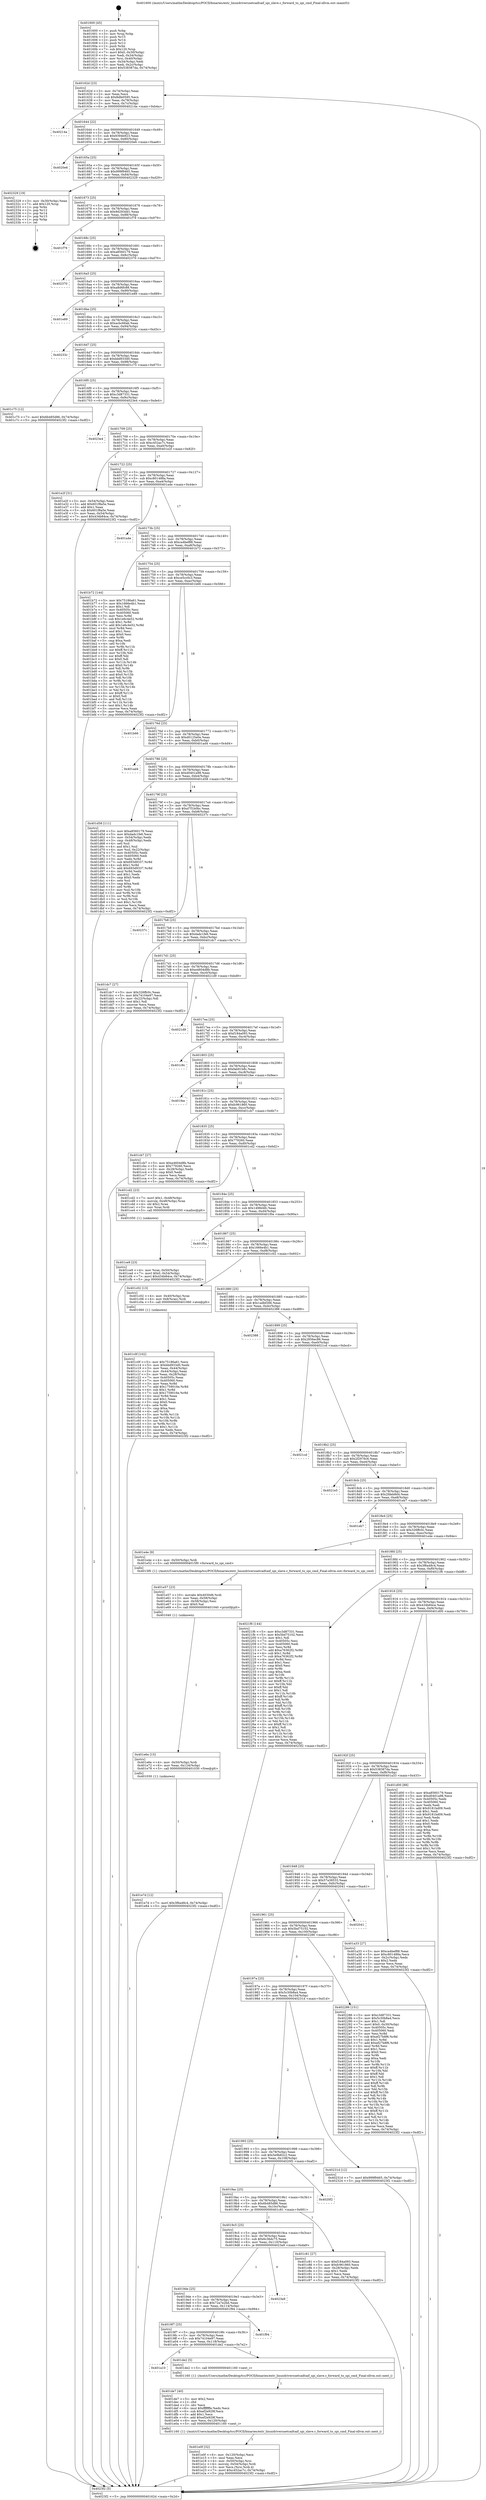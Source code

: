 digraph "0x401600" {
  label = "0x401600 (/mnt/c/Users/mathe/Desktop/tcc/POCII/binaries/extr_linuxdriversnetcaifcaif_spi_slave.c_forward_to_spi_cmd_Final-ollvm.out::main(0))"
  labelloc = "t"
  node[shape=record]

  Entry [label="",width=0.3,height=0.3,shape=circle,fillcolor=black,style=filled]
  "0x40162d" [label="{
     0x40162d [23]\l
     | [instrs]\l
     &nbsp;&nbsp;0x40162d \<+3\>: mov -0x74(%rbp),%eax\l
     &nbsp;&nbsp;0x401630 \<+2\>: mov %eax,%ecx\l
     &nbsp;&nbsp;0x401632 \<+6\>: sub $0x8dfe0595,%ecx\l
     &nbsp;&nbsp;0x401638 \<+3\>: mov %eax,-0x78(%rbp)\l
     &nbsp;&nbsp;0x40163b \<+3\>: mov %ecx,-0x7c(%rbp)\l
     &nbsp;&nbsp;0x40163e \<+6\>: je 000000000040214a \<main+0xb4a\>\l
  }"]
  "0x40214a" [label="{
     0x40214a\l
  }", style=dashed]
  "0x401644" [label="{
     0x401644 [22]\l
     | [instrs]\l
     &nbsp;&nbsp;0x401644 \<+5\>: jmp 0000000000401649 \<main+0x49\>\l
     &nbsp;&nbsp;0x401649 \<+3\>: mov -0x78(%rbp),%eax\l
     &nbsp;&nbsp;0x40164c \<+5\>: sub $0x9394b923,%eax\l
     &nbsp;&nbsp;0x401651 \<+3\>: mov %eax,-0x80(%rbp)\l
     &nbsp;&nbsp;0x401654 \<+6\>: je 00000000004020e6 \<main+0xae6\>\l
  }"]
  Exit [label="",width=0.3,height=0.3,shape=circle,fillcolor=black,style=filled,peripheries=2]
  "0x4020e6" [label="{
     0x4020e6\l
  }", style=dashed]
  "0x40165a" [label="{
     0x40165a [25]\l
     | [instrs]\l
     &nbsp;&nbsp;0x40165a \<+5\>: jmp 000000000040165f \<main+0x5f\>\l
     &nbsp;&nbsp;0x40165f \<+3\>: mov -0x78(%rbp),%eax\l
     &nbsp;&nbsp;0x401662 \<+5\>: sub $0x999f9465,%eax\l
     &nbsp;&nbsp;0x401667 \<+6\>: mov %eax,-0x84(%rbp)\l
     &nbsp;&nbsp;0x40166d \<+6\>: je 0000000000402329 \<main+0xd29\>\l
  }"]
  "0x401e7d" [label="{
     0x401e7d [12]\l
     | [instrs]\l
     &nbsp;&nbsp;0x401e7d \<+7\>: movl $0x3f6a48c4,-0x74(%rbp)\l
     &nbsp;&nbsp;0x401e84 \<+5\>: jmp 00000000004023f2 \<main+0xdf2\>\l
  }"]
  "0x402329" [label="{
     0x402329 [19]\l
     | [instrs]\l
     &nbsp;&nbsp;0x402329 \<+3\>: mov -0x30(%rbp),%eax\l
     &nbsp;&nbsp;0x40232c \<+7\>: add $0x120,%rsp\l
     &nbsp;&nbsp;0x402333 \<+1\>: pop %rbx\l
     &nbsp;&nbsp;0x402334 \<+2\>: pop %r12\l
     &nbsp;&nbsp;0x402336 \<+2\>: pop %r14\l
     &nbsp;&nbsp;0x402338 \<+2\>: pop %r15\l
     &nbsp;&nbsp;0x40233a \<+1\>: pop %rbp\l
     &nbsp;&nbsp;0x40233b \<+1\>: ret\l
  }"]
  "0x401673" [label="{
     0x401673 [25]\l
     | [instrs]\l
     &nbsp;&nbsp;0x401673 \<+5\>: jmp 0000000000401678 \<main+0x78\>\l
     &nbsp;&nbsp;0x401678 \<+3\>: mov -0x78(%rbp),%eax\l
     &nbsp;&nbsp;0x40167b \<+5\>: sub $0x9d293dd1,%eax\l
     &nbsp;&nbsp;0x401680 \<+6\>: mov %eax,-0x88(%rbp)\l
     &nbsp;&nbsp;0x401686 \<+6\>: je 0000000000401f79 \<main+0x979\>\l
  }"]
  "0x401e6e" [label="{
     0x401e6e [15]\l
     | [instrs]\l
     &nbsp;&nbsp;0x401e6e \<+4\>: mov -0x50(%rbp),%rdi\l
     &nbsp;&nbsp;0x401e72 \<+6\>: mov %eax,-0x124(%rbp)\l
     &nbsp;&nbsp;0x401e78 \<+5\>: call 0000000000401030 \<free@plt\>\l
     | [calls]\l
     &nbsp;&nbsp;0x401030 \{1\} (unknown)\l
  }"]
  "0x401f79" [label="{
     0x401f79\l
  }", style=dashed]
  "0x40168c" [label="{
     0x40168c [25]\l
     | [instrs]\l
     &nbsp;&nbsp;0x40168c \<+5\>: jmp 0000000000401691 \<main+0x91\>\l
     &nbsp;&nbsp;0x401691 \<+3\>: mov -0x78(%rbp),%eax\l
     &nbsp;&nbsp;0x401694 \<+5\>: sub $0xa8560179,%eax\l
     &nbsp;&nbsp;0x401699 \<+6\>: mov %eax,-0x8c(%rbp)\l
     &nbsp;&nbsp;0x40169f \<+6\>: je 0000000000402370 \<main+0xd70\>\l
  }"]
  "0x401e57" [label="{
     0x401e57 [23]\l
     | [instrs]\l
     &nbsp;&nbsp;0x401e57 \<+10\>: movabs $0x4030d6,%rdi\l
     &nbsp;&nbsp;0x401e61 \<+3\>: mov %eax,-0x58(%rbp)\l
     &nbsp;&nbsp;0x401e64 \<+3\>: mov -0x58(%rbp),%esi\l
     &nbsp;&nbsp;0x401e67 \<+2\>: mov $0x0,%al\l
     &nbsp;&nbsp;0x401e69 \<+5\>: call 0000000000401040 \<printf@plt\>\l
     | [calls]\l
     &nbsp;&nbsp;0x401040 \{1\} (unknown)\l
  }"]
  "0x402370" [label="{
     0x402370\l
  }", style=dashed]
  "0x4016a5" [label="{
     0x4016a5 [25]\l
     | [instrs]\l
     &nbsp;&nbsp;0x4016a5 \<+5\>: jmp 00000000004016aa \<main+0xaa\>\l
     &nbsp;&nbsp;0x4016aa \<+3\>: mov -0x78(%rbp),%eax\l
     &nbsp;&nbsp;0x4016ad \<+5\>: sub $0xa8d6fc88,%eax\l
     &nbsp;&nbsp;0x4016b2 \<+6\>: mov %eax,-0x90(%rbp)\l
     &nbsp;&nbsp;0x4016b8 \<+6\>: je 0000000000401e89 \<main+0x889\>\l
  }"]
  "0x401e0f" [label="{
     0x401e0f [32]\l
     | [instrs]\l
     &nbsp;&nbsp;0x401e0f \<+6\>: mov -0x120(%rbp),%ecx\l
     &nbsp;&nbsp;0x401e15 \<+3\>: imul %eax,%ecx\l
     &nbsp;&nbsp;0x401e18 \<+4\>: mov -0x50(%rbp),%rsi\l
     &nbsp;&nbsp;0x401e1c \<+4\>: movslq -0x54(%rbp),%rdi\l
     &nbsp;&nbsp;0x401e20 \<+3\>: mov %ecx,(%rsi,%rdi,4)\l
     &nbsp;&nbsp;0x401e23 \<+7\>: movl $0xc452ac7c,-0x74(%rbp)\l
     &nbsp;&nbsp;0x401e2a \<+5\>: jmp 00000000004023f2 \<main+0xdf2\>\l
  }"]
  "0x401e89" [label="{
     0x401e89\l
  }", style=dashed]
  "0x4016be" [label="{
     0x4016be [25]\l
     | [instrs]\l
     &nbsp;&nbsp;0x4016be \<+5\>: jmp 00000000004016c3 \<main+0xc3\>\l
     &nbsp;&nbsp;0x4016c3 \<+3\>: mov -0x78(%rbp),%eax\l
     &nbsp;&nbsp;0x4016c6 \<+5\>: sub $0xacbc66ab,%eax\l
     &nbsp;&nbsp;0x4016cb \<+6\>: mov %eax,-0x94(%rbp)\l
     &nbsp;&nbsp;0x4016d1 \<+6\>: je 000000000040233c \<main+0xd3c\>\l
  }"]
  "0x401de7" [label="{
     0x401de7 [40]\l
     | [instrs]\l
     &nbsp;&nbsp;0x401de7 \<+5\>: mov $0x2,%ecx\l
     &nbsp;&nbsp;0x401dec \<+1\>: cltd\l
     &nbsp;&nbsp;0x401ded \<+2\>: idiv %ecx\l
     &nbsp;&nbsp;0x401def \<+6\>: imul $0xfffffffe,%edx,%ecx\l
     &nbsp;&nbsp;0x401df5 \<+6\>: sub $0xef2e929f,%ecx\l
     &nbsp;&nbsp;0x401dfb \<+3\>: add $0x1,%ecx\l
     &nbsp;&nbsp;0x401dfe \<+6\>: add $0xef2e929f,%ecx\l
     &nbsp;&nbsp;0x401e04 \<+6\>: mov %ecx,-0x120(%rbp)\l
     &nbsp;&nbsp;0x401e0a \<+5\>: call 0000000000401160 \<next_i\>\l
     | [calls]\l
     &nbsp;&nbsp;0x401160 \{1\} (/mnt/c/Users/mathe/Desktop/tcc/POCII/binaries/extr_linuxdriversnetcaifcaif_spi_slave.c_forward_to_spi_cmd_Final-ollvm.out::next_i)\l
  }"]
  "0x40233c" [label="{
     0x40233c\l
  }", style=dashed]
  "0x4016d7" [label="{
     0x4016d7 [25]\l
     | [instrs]\l
     &nbsp;&nbsp;0x4016d7 \<+5\>: jmp 00000000004016dc \<main+0xdc\>\l
     &nbsp;&nbsp;0x4016dc \<+3\>: mov -0x78(%rbp),%eax\l
     &nbsp;&nbsp;0x4016df \<+5\>: sub $0xbbd933d0,%eax\l
     &nbsp;&nbsp;0x4016e4 \<+6\>: mov %eax,-0x98(%rbp)\l
     &nbsp;&nbsp;0x4016ea \<+6\>: je 0000000000401c75 \<main+0x675\>\l
  }"]
  "0x401a10" [label="{
     0x401a10\l
  }", style=dashed]
  "0x401c75" [label="{
     0x401c75 [12]\l
     | [instrs]\l
     &nbsp;&nbsp;0x401c75 \<+7\>: movl $0x6b485d86,-0x74(%rbp)\l
     &nbsp;&nbsp;0x401c7c \<+5\>: jmp 00000000004023f2 \<main+0xdf2\>\l
  }"]
  "0x4016f0" [label="{
     0x4016f0 [25]\l
     | [instrs]\l
     &nbsp;&nbsp;0x4016f0 \<+5\>: jmp 00000000004016f5 \<main+0xf5\>\l
     &nbsp;&nbsp;0x4016f5 \<+3\>: mov -0x78(%rbp),%eax\l
     &nbsp;&nbsp;0x4016f8 \<+5\>: sub $0xc3d87331,%eax\l
     &nbsp;&nbsp;0x4016fd \<+6\>: mov %eax,-0x9c(%rbp)\l
     &nbsp;&nbsp;0x401703 \<+6\>: je 00000000004023e4 \<main+0xde4\>\l
  }"]
  "0x401de2" [label="{
     0x401de2 [5]\l
     | [instrs]\l
     &nbsp;&nbsp;0x401de2 \<+5\>: call 0000000000401160 \<next_i\>\l
     | [calls]\l
     &nbsp;&nbsp;0x401160 \{1\} (/mnt/c/Users/mathe/Desktop/tcc/POCII/binaries/extr_linuxdriversnetcaifcaif_spi_slave.c_forward_to_spi_cmd_Final-ollvm.out::next_i)\l
  }"]
  "0x4023e4" [label="{
     0x4023e4\l
  }", style=dashed]
  "0x401709" [label="{
     0x401709 [25]\l
     | [instrs]\l
     &nbsp;&nbsp;0x401709 \<+5\>: jmp 000000000040170e \<main+0x10e\>\l
     &nbsp;&nbsp;0x40170e \<+3\>: mov -0x78(%rbp),%eax\l
     &nbsp;&nbsp;0x401711 \<+5\>: sub $0xc452ac7c,%eax\l
     &nbsp;&nbsp;0x401716 \<+6\>: mov %eax,-0xa0(%rbp)\l
     &nbsp;&nbsp;0x40171c \<+6\>: je 0000000000401e2f \<main+0x82f\>\l
  }"]
  "0x4019f7" [label="{
     0x4019f7 [25]\l
     | [instrs]\l
     &nbsp;&nbsp;0x4019f7 \<+5\>: jmp 00000000004019fc \<main+0x3fc\>\l
     &nbsp;&nbsp;0x4019fc \<+3\>: mov -0x78(%rbp),%eax\l
     &nbsp;&nbsp;0x4019ff \<+5\>: sub $0x74104e97,%eax\l
     &nbsp;&nbsp;0x401a04 \<+6\>: mov %eax,-0x118(%rbp)\l
     &nbsp;&nbsp;0x401a0a \<+6\>: je 0000000000401de2 \<main+0x7e2\>\l
  }"]
  "0x401e2f" [label="{
     0x401e2f [31]\l
     | [instrs]\l
     &nbsp;&nbsp;0x401e2f \<+3\>: mov -0x54(%rbp),%eax\l
     &nbsp;&nbsp;0x401e32 \<+5\>: add $0x601f8a5e,%eax\l
     &nbsp;&nbsp;0x401e37 \<+3\>: add $0x1,%eax\l
     &nbsp;&nbsp;0x401e3a \<+5\>: sub $0x601f8a5e,%eax\l
     &nbsp;&nbsp;0x401e3f \<+3\>: mov %eax,-0x54(%rbp)\l
     &nbsp;&nbsp;0x401e42 \<+7\>: movl $0x434b84ce,-0x74(%rbp)\l
     &nbsp;&nbsp;0x401e49 \<+5\>: jmp 00000000004023f2 \<main+0xdf2\>\l
  }"]
  "0x401722" [label="{
     0x401722 [25]\l
     | [instrs]\l
     &nbsp;&nbsp;0x401722 \<+5\>: jmp 0000000000401727 \<main+0x127\>\l
     &nbsp;&nbsp;0x401727 \<+3\>: mov -0x78(%rbp),%eax\l
     &nbsp;&nbsp;0x40172a \<+5\>: sub $0xc801488a,%eax\l
     &nbsp;&nbsp;0x40172f \<+6\>: mov %eax,-0xa4(%rbp)\l
     &nbsp;&nbsp;0x401735 \<+6\>: je 0000000000401a4e \<main+0x44e\>\l
  }"]
  "0x401f94" [label="{
     0x401f94\l
  }", style=dashed]
  "0x401a4e" [label="{
     0x401a4e\l
  }", style=dashed]
  "0x40173b" [label="{
     0x40173b [25]\l
     | [instrs]\l
     &nbsp;&nbsp;0x40173b \<+5\>: jmp 0000000000401740 \<main+0x140\>\l
     &nbsp;&nbsp;0x401740 \<+3\>: mov -0x78(%rbp),%eax\l
     &nbsp;&nbsp;0x401743 \<+5\>: sub $0xca4bef88,%eax\l
     &nbsp;&nbsp;0x401748 \<+6\>: mov %eax,-0xa8(%rbp)\l
     &nbsp;&nbsp;0x40174e \<+6\>: je 0000000000401b72 \<main+0x572\>\l
  }"]
  "0x4019de" [label="{
     0x4019de [25]\l
     | [instrs]\l
     &nbsp;&nbsp;0x4019de \<+5\>: jmp 00000000004019e3 \<main+0x3e3\>\l
     &nbsp;&nbsp;0x4019e3 \<+3\>: mov -0x78(%rbp),%eax\l
     &nbsp;&nbsp;0x4019e6 \<+5\>: sub $0x72a7e2bd,%eax\l
     &nbsp;&nbsp;0x4019eb \<+6\>: mov %eax,-0x114(%rbp)\l
     &nbsp;&nbsp;0x4019f1 \<+6\>: je 0000000000401f94 \<main+0x994\>\l
  }"]
  "0x401b72" [label="{
     0x401b72 [144]\l
     | [instrs]\l
     &nbsp;&nbsp;0x401b72 \<+5\>: mov $0x75186a61,%eax\l
     &nbsp;&nbsp;0x401b77 \<+5\>: mov $0x1666e4b1,%ecx\l
     &nbsp;&nbsp;0x401b7c \<+2\>: mov $0x1,%dl\l
     &nbsp;&nbsp;0x401b7e \<+7\>: mov 0x40505c,%esi\l
     &nbsp;&nbsp;0x401b85 \<+7\>: mov 0x405060,%edi\l
     &nbsp;&nbsp;0x401b8c \<+3\>: mov %esi,%r8d\l
     &nbsp;&nbsp;0x401b8f \<+7\>: sub $0x1e6c4e52,%r8d\l
     &nbsp;&nbsp;0x401b96 \<+4\>: sub $0x1,%r8d\l
     &nbsp;&nbsp;0x401b9a \<+7\>: add $0x1e6c4e52,%r8d\l
     &nbsp;&nbsp;0x401ba1 \<+4\>: imul %r8d,%esi\l
     &nbsp;&nbsp;0x401ba5 \<+3\>: and $0x1,%esi\l
     &nbsp;&nbsp;0x401ba8 \<+3\>: cmp $0x0,%esi\l
     &nbsp;&nbsp;0x401bab \<+4\>: sete %r9b\l
     &nbsp;&nbsp;0x401baf \<+3\>: cmp $0xa,%edi\l
     &nbsp;&nbsp;0x401bb2 \<+4\>: setl %r10b\l
     &nbsp;&nbsp;0x401bb6 \<+3\>: mov %r9b,%r11b\l
     &nbsp;&nbsp;0x401bb9 \<+4\>: xor $0xff,%r11b\l
     &nbsp;&nbsp;0x401bbd \<+3\>: mov %r10b,%bl\l
     &nbsp;&nbsp;0x401bc0 \<+3\>: xor $0xff,%bl\l
     &nbsp;&nbsp;0x401bc3 \<+3\>: xor $0x0,%dl\l
     &nbsp;&nbsp;0x401bc6 \<+3\>: mov %r11b,%r14b\l
     &nbsp;&nbsp;0x401bc9 \<+4\>: and $0x0,%r14b\l
     &nbsp;&nbsp;0x401bcd \<+3\>: and %dl,%r9b\l
     &nbsp;&nbsp;0x401bd0 \<+3\>: mov %bl,%r15b\l
     &nbsp;&nbsp;0x401bd3 \<+4\>: and $0x0,%r15b\l
     &nbsp;&nbsp;0x401bd7 \<+3\>: and %dl,%r10b\l
     &nbsp;&nbsp;0x401bda \<+3\>: or %r9b,%r14b\l
     &nbsp;&nbsp;0x401bdd \<+3\>: or %r10b,%r15b\l
     &nbsp;&nbsp;0x401be0 \<+3\>: xor %r15b,%r14b\l
     &nbsp;&nbsp;0x401be3 \<+3\>: or %bl,%r11b\l
     &nbsp;&nbsp;0x401be6 \<+4\>: xor $0xff,%r11b\l
     &nbsp;&nbsp;0x401bea \<+3\>: or $0x0,%dl\l
     &nbsp;&nbsp;0x401bed \<+3\>: and %dl,%r11b\l
     &nbsp;&nbsp;0x401bf0 \<+3\>: or %r11b,%r14b\l
     &nbsp;&nbsp;0x401bf3 \<+4\>: test $0x1,%r14b\l
     &nbsp;&nbsp;0x401bf7 \<+3\>: cmovne %ecx,%eax\l
     &nbsp;&nbsp;0x401bfa \<+3\>: mov %eax,-0x74(%rbp)\l
     &nbsp;&nbsp;0x401bfd \<+5\>: jmp 00000000004023f2 \<main+0xdf2\>\l
  }"]
  "0x401754" [label="{
     0x401754 [25]\l
     | [instrs]\l
     &nbsp;&nbsp;0x401754 \<+5\>: jmp 0000000000401759 \<main+0x159\>\l
     &nbsp;&nbsp;0x401759 \<+3\>: mov -0x78(%rbp),%eax\l
     &nbsp;&nbsp;0x40175c \<+5\>: sub $0xce5cc0c3,%eax\l
     &nbsp;&nbsp;0x401761 \<+6\>: mov %eax,-0xac(%rbp)\l
     &nbsp;&nbsp;0x401767 \<+6\>: je 0000000000401b66 \<main+0x566\>\l
  }"]
  "0x4023a9" [label="{
     0x4023a9\l
  }", style=dashed]
  "0x401b66" [label="{
     0x401b66\l
  }", style=dashed]
  "0x40176d" [label="{
     0x40176d [25]\l
     | [instrs]\l
     &nbsp;&nbsp;0x40176d \<+5\>: jmp 0000000000401772 \<main+0x172\>\l
     &nbsp;&nbsp;0x401772 \<+3\>: mov -0x78(%rbp),%eax\l
     &nbsp;&nbsp;0x401775 \<+5\>: sub $0xd0125e0e,%eax\l
     &nbsp;&nbsp;0x40177a \<+6\>: mov %eax,-0xb0(%rbp)\l
     &nbsp;&nbsp;0x401780 \<+6\>: je 0000000000401ad4 \<main+0x4d4\>\l
  }"]
  "0x401ce9" [label="{
     0x401ce9 [23]\l
     | [instrs]\l
     &nbsp;&nbsp;0x401ce9 \<+4\>: mov %rax,-0x50(%rbp)\l
     &nbsp;&nbsp;0x401ced \<+7\>: movl $0x0,-0x54(%rbp)\l
     &nbsp;&nbsp;0x401cf4 \<+7\>: movl $0x434b84ce,-0x74(%rbp)\l
     &nbsp;&nbsp;0x401cfb \<+5\>: jmp 00000000004023f2 \<main+0xdf2\>\l
  }"]
  "0x401ad4" [label="{
     0x401ad4\l
  }", style=dashed]
  "0x401786" [label="{
     0x401786 [25]\l
     | [instrs]\l
     &nbsp;&nbsp;0x401786 \<+5\>: jmp 000000000040178b \<main+0x18b\>\l
     &nbsp;&nbsp;0x40178b \<+3\>: mov -0x78(%rbp),%eax\l
     &nbsp;&nbsp;0x40178e \<+5\>: sub $0xd0401a98,%eax\l
     &nbsp;&nbsp;0x401793 \<+6\>: mov %eax,-0xb4(%rbp)\l
     &nbsp;&nbsp;0x401799 \<+6\>: je 0000000000401d58 \<main+0x758\>\l
  }"]
  "0x4019c5" [label="{
     0x4019c5 [25]\l
     | [instrs]\l
     &nbsp;&nbsp;0x4019c5 \<+5\>: jmp 00000000004019ca \<main+0x3ca\>\l
     &nbsp;&nbsp;0x4019ca \<+3\>: mov -0x78(%rbp),%eax\l
     &nbsp;&nbsp;0x4019cd \<+5\>: sub $0x6c36dc75,%eax\l
     &nbsp;&nbsp;0x4019d2 \<+6\>: mov %eax,-0x110(%rbp)\l
     &nbsp;&nbsp;0x4019d8 \<+6\>: je 00000000004023a9 \<main+0xda9\>\l
  }"]
  "0x401d58" [label="{
     0x401d58 [111]\l
     | [instrs]\l
     &nbsp;&nbsp;0x401d58 \<+5\>: mov $0xa8560179,%eax\l
     &nbsp;&nbsp;0x401d5d \<+5\>: mov $0xdadc1fe6,%ecx\l
     &nbsp;&nbsp;0x401d62 \<+3\>: mov -0x54(%rbp),%edx\l
     &nbsp;&nbsp;0x401d65 \<+3\>: cmp -0x48(%rbp),%edx\l
     &nbsp;&nbsp;0x401d68 \<+4\>: setl %sil\l
     &nbsp;&nbsp;0x401d6c \<+4\>: and $0x1,%sil\l
     &nbsp;&nbsp;0x401d70 \<+4\>: mov %sil,-0x22(%rbp)\l
     &nbsp;&nbsp;0x401d74 \<+7\>: mov 0x40505c,%edx\l
     &nbsp;&nbsp;0x401d7b \<+7\>: mov 0x405060,%edi\l
     &nbsp;&nbsp;0x401d82 \<+3\>: mov %edx,%r8d\l
     &nbsp;&nbsp;0x401d85 \<+7\>: sub $0x693d9337,%r8d\l
     &nbsp;&nbsp;0x401d8c \<+4\>: sub $0x1,%r8d\l
     &nbsp;&nbsp;0x401d90 \<+7\>: add $0x693d9337,%r8d\l
     &nbsp;&nbsp;0x401d97 \<+4\>: imul %r8d,%edx\l
     &nbsp;&nbsp;0x401d9b \<+3\>: and $0x1,%edx\l
     &nbsp;&nbsp;0x401d9e \<+3\>: cmp $0x0,%edx\l
     &nbsp;&nbsp;0x401da1 \<+4\>: sete %sil\l
     &nbsp;&nbsp;0x401da5 \<+3\>: cmp $0xa,%edi\l
     &nbsp;&nbsp;0x401da8 \<+4\>: setl %r9b\l
     &nbsp;&nbsp;0x401dac \<+3\>: mov %sil,%r10b\l
     &nbsp;&nbsp;0x401daf \<+3\>: and %r9b,%r10b\l
     &nbsp;&nbsp;0x401db2 \<+3\>: xor %r9b,%sil\l
     &nbsp;&nbsp;0x401db5 \<+3\>: or %sil,%r10b\l
     &nbsp;&nbsp;0x401db8 \<+4\>: test $0x1,%r10b\l
     &nbsp;&nbsp;0x401dbc \<+3\>: cmovne %ecx,%eax\l
     &nbsp;&nbsp;0x401dbf \<+3\>: mov %eax,-0x74(%rbp)\l
     &nbsp;&nbsp;0x401dc2 \<+5\>: jmp 00000000004023f2 \<main+0xdf2\>\l
  }"]
  "0x40179f" [label="{
     0x40179f [25]\l
     | [instrs]\l
     &nbsp;&nbsp;0x40179f \<+5\>: jmp 00000000004017a4 \<main+0x1a4\>\l
     &nbsp;&nbsp;0x4017a4 \<+3\>: mov -0x78(%rbp),%eax\l
     &nbsp;&nbsp;0x4017a7 \<+5\>: sub $0xd7f1b0bc,%eax\l
     &nbsp;&nbsp;0x4017ac \<+6\>: mov %eax,-0xb8(%rbp)\l
     &nbsp;&nbsp;0x4017b2 \<+6\>: je 000000000040237c \<main+0xd7c\>\l
  }"]
  "0x401c81" [label="{
     0x401c81 [27]\l
     | [instrs]\l
     &nbsp;&nbsp;0x401c81 \<+5\>: mov $0xf184a093,%eax\l
     &nbsp;&nbsp;0x401c86 \<+5\>: mov $0xfc961860,%ecx\l
     &nbsp;&nbsp;0x401c8b \<+3\>: mov -0x28(%rbp),%edx\l
     &nbsp;&nbsp;0x401c8e \<+3\>: cmp $0x1,%edx\l
     &nbsp;&nbsp;0x401c91 \<+3\>: cmovl %ecx,%eax\l
     &nbsp;&nbsp;0x401c94 \<+3\>: mov %eax,-0x74(%rbp)\l
     &nbsp;&nbsp;0x401c97 \<+5\>: jmp 00000000004023f2 \<main+0xdf2\>\l
  }"]
  "0x40237c" [label="{
     0x40237c\l
  }", style=dashed]
  "0x4017b8" [label="{
     0x4017b8 [25]\l
     | [instrs]\l
     &nbsp;&nbsp;0x4017b8 \<+5\>: jmp 00000000004017bd \<main+0x1bd\>\l
     &nbsp;&nbsp;0x4017bd \<+3\>: mov -0x78(%rbp),%eax\l
     &nbsp;&nbsp;0x4017c0 \<+5\>: sub $0xdadc1fe6,%eax\l
     &nbsp;&nbsp;0x4017c5 \<+6\>: mov %eax,-0xbc(%rbp)\l
     &nbsp;&nbsp;0x4017cb \<+6\>: je 0000000000401dc7 \<main+0x7c7\>\l
  }"]
  "0x4019ac" [label="{
     0x4019ac [25]\l
     | [instrs]\l
     &nbsp;&nbsp;0x4019ac \<+5\>: jmp 00000000004019b1 \<main+0x3b1\>\l
     &nbsp;&nbsp;0x4019b1 \<+3\>: mov -0x78(%rbp),%eax\l
     &nbsp;&nbsp;0x4019b4 \<+5\>: sub $0x6b485d86,%eax\l
     &nbsp;&nbsp;0x4019b9 \<+6\>: mov %eax,-0x10c(%rbp)\l
     &nbsp;&nbsp;0x4019bf \<+6\>: je 0000000000401c81 \<main+0x681\>\l
  }"]
  "0x401dc7" [label="{
     0x401dc7 [27]\l
     | [instrs]\l
     &nbsp;&nbsp;0x401dc7 \<+5\>: mov $0x326ffc0c,%eax\l
     &nbsp;&nbsp;0x401dcc \<+5\>: mov $0x74104e97,%ecx\l
     &nbsp;&nbsp;0x401dd1 \<+3\>: mov -0x22(%rbp),%dl\l
     &nbsp;&nbsp;0x401dd4 \<+3\>: test $0x1,%dl\l
     &nbsp;&nbsp;0x401dd7 \<+3\>: cmovne %ecx,%eax\l
     &nbsp;&nbsp;0x401dda \<+3\>: mov %eax,-0x74(%rbp)\l
     &nbsp;&nbsp;0x401ddd \<+5\>: jmp 00000000004023f2 \<main+0xdf2\>\l
  }"]
  "0x4017d1" [label="{
     0x4017d1 [25]\l
     | [instrs]\l
     &nbsp;&nbsp;0x4017d1 \<+5\>: jmp 00000000004017d6 \<main+0x1d6\>\l
     &nbsp;&nbsp;0x4017d6 \<+3\>: mov -0x78(%rbp),%eax\l
     &nbsp;&nbsp;0x4017d9 \<+5\>: sub $0xe4604d8b,%eax\l
     &nbsp;&nbsp;0x4017de \<+6\>: mov %eax,-0xc0(%rbp)\l
     &nbsp;&nbsp;0x4017e4 \<+6\>: je 00000000004021d9 \<main+0xbd9\>\l
  }"]
  "0x4020f2" [label="{
     0x4020f2\l
  }", style=dashed]
  "0x4021d9" [label="{
     0x4021d9\l
  }", style=dashed]
  "0x4017ea" [label="{
     0x4017ea [25]\l
     | [instrs]\l
     &nbsp;&nbsp;0x4017ea \<+5\>: jmp 00000000004017ef \<main+0x1ef\>\l
     &nbsp;&nbsp;0x4017ef \<+3\>: mov -0x78(%rbp),%eax\l
     &nbsp;&nbsp;0x4017f2 \<+5\>: sub $0xf184a093,%eax\l
     &nbsp;&nbsp;0x4017f7 \<+6\>: mov %eax,-0xc4(%rbp)\l
     &nbsp;&nbsp;0x4017fd \<+6\>: je 0000000000401c9c \<main+0x69c\>\l
  }"]
  "0x401993" [label="{
     0x401993 [25]\l
     | [instrs]\l
     &nbsp;&nbsp;0x401993 \<+5\>: jmp 0000000000401998 \<main+0x398\>\l
     &nbsp;&nbsp;0x401998 \<+3\>: mov -0x78(%rbp),%eax\l
     &nbsp;&nbsp;0x40199b \<+5\>: sub $0x5e9b82c2,%eax\l
     &nbsp;&nbsp;0x4019a0 \<+6\>: mov %eax,-0x108(%rbp)\l
     &nbsp;&nbsp;0x4019a6 \<+6\>: je 00000000004020f2 \<main+0xaf2\>\l
  }"]
  "0x401c9c" [label="{
     0x401c9c\l
  }", style=dashed]
  "0x401803" [label="{
     0x401803 [25]\l
     | [instrs]\l
     &nbsp;&nbsp;0x401803 \<+5\>: jmp 0000000000401808 \<main+0x208\>\l
     &nbsp;&nbsp;0x401808 \<+3\>: mov -0x78(%rbp),%eax\l
     &nbsp;&nbsp;0x40180b \<+5\>: sub $0xfab91b8c,%eax\l
     &nbsp;&nbsp;0x401810 \<+6\>: mov %eax,-0xc8(%rbp)\l
     &nbsp;&nbsp;0x401816 \<+6\>: je 0000000000401fee \<main+0x9ee\>\l
  }"]
  "0x40231d" [label="{
     0x40231d [12]\l
     | [instrs]\l
     &nbsp;&nbsp;0x40231d \<+7\>: movl $0x999f9465,-0x74(%rbp)\l
     &nbsp;&nbsp;0x402324 \<+5\>: jmp 00000000004023f2 \<main+0xdf2\>\l
  }"]
  "0x401fee" [label="{
     0x401fee\l
  }", style=dashed]
  "0x40181c" [label="{
     0x40181c [25]\l
     | [instrs]\l
     &nbsp;&nbsp;0x40181c \<+5\>: jmp 0000000000401821 \<main+0x221\>\l
     &nbsp;&nbsp;0x401821 \<+3\>: mov -0x78(%rbp),%eax\l
     &nbsp;&nbsp;0x401824 \<+5\>: sub $0xfc961860,%eax\l
     &nbsp;&nbsp;0x401829 \<+6\>: mov %eax,-0xcc(%rbp)\l
     &nbsp;&nbsp;0x40182f \<+6\>: je 0000000000401cb7 \<main+0x6b7\>\l
  }"]
  "0x40197a" [label="{
     0x40197a [25]\l
     | [instrs]\l
     &nbsp;&nbsp;0x40197a \<+5\>: jmp 000000000040197f \<main+0x37f\>\l
     &nbsp;&nbsp;0x40197f \<+3\>: mov -0x78(%rbp),%eax\l
     &nbsp;&nbsp;0x401982 \<+5\>: sub $0x5c30b8a4,%eax\l
     &nbsp;&nbsp;0x401987 \<+6\>: mov %eax,-0x104(%rbp)\l
     &nbsp;&nbsp;0x40198d \<+6\>: je 000000000040231d \<main+0xd1d\>\l
  }"]
  "0x401cb7" [label="{
     0x401cb7 [27]\l
     | [instrs]\l
     &nbsp;&nbsp;0x401cb7 \<+5\>: mov $0xe4604d8b,%eax\l
     &nbsp;&nbsp;0x401cbc \<+5\>: mov $0x779260,%ecx\l
     &nbsp;&nbsp;0x401cc1 \<+3\>: mov -0x28(%rbp),%edx\l
     &nbsp;&nbsp;0x401cc4 \<+3\>: cmp $0x0,%edx\l
     &nbsp;&nbsp;0x401cc7 \<+3\>: cmove %ecx,%eax\l
     &nbsp;&nbsp;0x401cca \<+3\>: mov %eax,-0x74(%rbp)\l
     &nbsp;&nbsp;0x401ccd \<+5\>: jmp 00000000004023f2 \<main+0xdf2\>\l
  }"]
  "0x401835" [label="{
     0x401835 [25]\l
     | [instrs]\l
     &nbsp;&nbsp;0x401835 \<+5\>: jmp 000000000040183a \<main+0x23a\>\l
     &nbsp;&nbsp;0x40183a \<+3\>: mov -0x78(%rbp),%eax\l
     &nbsp;&nbsp;0x40183d \<+5\>: sub $0x779260,%eax\l
     &nbsp;&nbsp;0x401842 \<+6\>: mov %eax,-0xd0(%rbp)\l
     &nbsp;&nbsp;0x401848 \<+6\>: je 0000000000401cd2 \<main+0x6d2\>\l
  }"]
  "0x402286" [label="{
     0x402286 [151]\l
     | [instrs]\l
     &nbsp;&nbsp;0x402286 \<+5\>: mov $0xc3d87331,%eax\l
     &nbsp;&nbsp;0x40228b \<+5\>: mov $0x5c30b8a4,%ecx\l
     &nbsp;&nbsp;0x402290 \<+2\>: mov $0x1,%dl\l
     &nbsp;&nbsp;0x402292 \<+7\>: movl $0x0,-0x30(%rbp)\l
     &nbsp;&nbsp;0x402299 \<+7\>: mov 0x40505c,%esi\l
     &nbsp;&nbsp;0x4022a0 \<+7\>: mov 0x405060,%edi\l
     &nbsp;&nbsp;0x4022a7 \<+3\>: mov %esi,%r8d\l
     &nbsp;&nbsp;0x4022aa \<+7\>: sub $0xef27b8f6,%r8d\l
     &nbsp;&nbsp;0x4022b1 \<+4\>: sub $0x1,%r8d\l
     &nbsp;&nbsp;0x4022b5 \<+7\>: add $0xef27b8f6,%r8d\l
     &nbsp;&nbsp;0x4022bc \<+4\>: imul %r8d,%esi\l
     &nbsp;&nbsp;0x4022c0 \<+3\>: and $0x1,%esi\l
     &nbsp;&nbsp;0x4022c3 \<+3\>: cmp $0x0,%esi\l
     &nbsp;&nbsp;0x4022c6 \<+4\>: sete %r9b\l
     &nbsp;&nbsp;0x4022ca \<+3\>: cmp $0xa,%edi\l
     &nbsp;&nbsp;0x4022cd \<+4\>: setl %r10b\l
     &nbsp;&nbsp;0x4022d1 \<+3\>: mov %r9b,%r11b\l
     &nbsp;&nbsp;0x4022d4 \<+4\>: xor $0xff,%r11b\l
     &nbsp;&nbsp;0x4022d8 \<+3\>: mov %r10b,%bl\l
     &nbsp;&nbsp;0x4022db \<+3\>: xor $0xff,%bl\l
     &nbsp;&nbsp;0x4022de \<+3\>: xor $0x1,%dl\l
     &nbsp;&nbsp;0x4022e1 \<+3\>: mov %r11b,%r14b\l
     &nbsp;&nbsp;0x4022e4 \<+4\>: and $0xff,%r14b\l
     &nbsp;&nbsp;0x4022e8 \<+3\>: and %dl,%r9b\l
     &nbsp;&nbsp;0x4022eb \<+3\>: mov %bl,%r15b\l
     &nbsp;&nbsp;0x4022ee \<+4\>: and $0xff,%r15b\l
     &nbsp;&nbsp;0x4022f2 \<+3\>: and %dl,%r10b\l
     &nbsp;&nbsp;0x4022f5 \<+3\>: or %r9b,%r14b\l
     &nbsp;&nbsp;0x4022f8 \<+3\>: or %r10b,%r15b\l
     &nbsp;&nbsp;0x4022fb \<+3\>: xor %r15b,%r14b\l
     &nbsp;&nbsp;0x4022fe \<+3\>: or %bl,%r11b\l
     &nbsp;&nbsp;0x402301 \<+4\>: xor $0xff,%r11b\l
     &nbsp;&nbsp;0x402305 \<+3\>: or $0x1,%dl\l
     &nbsp;&nbsp;0x402308 \<+3\>: and %dl,%r11b\l
     &nbsp;&nbsp;0x40230b \<+3\>: or %r11b,%r14b\l
     &nbsp;&nbsp;0x40230e \<+4\>: test $0x1,%r14b\l
     &nbsp;&nbsp;0x402312 \<+3\>: cmovne %ecx,%eax\l
     &nbsp;&nbsp;0x402315 \<+3\>: mov %eax,-0x74(%rbp)\l
     &nbsp;&nbsp;0x402318 \<+5\>: jmp 00000000004023f2 \<main+0xdf2\>\l
  }"]
  "0x401cd2" [label="{
     0x401cd2 [23]\l
     | [instrs]\l
     &nbsp;&nbsp;0x401cd2 \<+7\>: movl $0x1,-0x48(%rbp)\l
     &nbsp;&nbsp;0x401cd9 \<+4\>: movslq -0x48(%rbp),%rax\l
     &nbsp;&nbsp;0x401cdd \<+4\>: shl $0x2,%rax\l
     &nbsp;&nbsp;0x401ce1 \<+3\>: mov %rax,%rdi\l
     &nbsp;&nbsp;0x401ce4 \<+5\>: call 0000000000401050 \<malloc@plt\>\l
     | [calls]\l
     &nbsp;&nbsp;0x401050 \{1\} (unknown)\l
  }"]
  "0x40184e" [label="{
     0x40184e [25]\l
     | [instrs]\l
     &nbsp;&nbsp;0x40184e \<+5\>: jmp 0000000000401853 \<main+0x253\>\l
     &nbsp;&nbsp;0x401853 \<+3\>: mov -0x78(%rbp),%eax\l
     &nbsp;&nbsp;0x401856 \<+5\>: sub $0x1498d4fc,%eax\l
     &nbsp;&nbsp;0x40185b \<+6\>: mov %eax,-0xd4(%rbp)\l
     &nbsp;&nbsp;0x401861 \<+6\>: je 0000000000401f0a \<main+0x90a\>\l
  }"]
  "0x401961" [label="{
     0x401961 [25]\l
     | [instrs]\l
     &nbsp;&nbsp;0x401961 \<+5\>: jmp 0000000000401966 \<main+0x366\>\l
     &nbsp;&nbsp;0x401966 \<+3\>: mov -0x78(%rbp),%eax\l
     &nbsp;&nbsp;0x401969 \<+5\>: sub $0x5bd75102,%eax\l
     &nbsp;&nbsp;0x40196e \<+6\>: mov %eax,-0x100(%rbp)\l
     &nbsp;&nbsp;0x401974 \<+6\>: je 0000000000402286 \<main+0xc86\>\l
  }"]
  "0x401f0a" [label="{
     0x401f0a\l
  }", style=dashed]
  "0x401867" [label="{
     0x401867 [25]\l
     | [instrs]\l
     &nbsp;&nbsp;0x401867 \<+5\>: jmp 000000000040186c \<main+0x26c\>\l
     &nbsp;&nbsp;0x40186c \<+3\>: mov -0x78(%rbp),%eax\l
     &nbsp;&nbsp;0x40186f \<+5\>: sub $0x1666e4b1,%eax\l
     &nbsp;&nbsp;0x401874 \<+6\>: mov %eax,-0xd8(%rbp)\l
     &nbsp;&nbsp;0x40187a \<+6\>: je 0000000000401c02 \<main+0x602\>\l
  }"]
  "0x402041" [label="{
     0x402041\l
  }", style=dashed]
  "0x401c02" [label="{
     0x401c02 [13]\l
     | [instrs]\l
     &nbsp;&nbsp;0x401c02 \<+4\>: mov -0x40(%rbp),%rax\l
     &nbsp;&nbsp;0x401c06 \<+4\>: mov 0x8(%rax),%rdi\l
     &nbsp;&nbsp;0x401c0a \<+5\>: call 0000000000401060 \<atoi@plt\>\l
     | [calls]\l
     &nbsp;&nbsp;0x401060 \{1\} (unknown)\l
  }"]
  "0x401880" [label="{
     0x401880 [25]\l
     | [instrs]\l
     &nbsp;&nbsp;0x401880 \<+5\>: jmp 0000000000401885 \<main+0x285\>\l
     &nbsp;&nbsp;0x401885 \<+3\>: mov -0x78(%rbp),%eax\l
     &nbsp;&nbsp;0x401888 \<+5\>: sub $0x1adbf266,%eax\l
     &nbsp;&nbsp;0x40188d \<+6\>: mov %eax,-0xdc(%rbp)\l
     &nbsp;&nbsp;0x401893 \<+6\>: je 0000000000402388 \<main+0xd88\>\l
  }"]
  "0x401c0f" [label="{
     0x401c0f [102]\l
     | [instrs]\l
     &nbsp;&nbsp;0x401c0f \<+5\>: mov $0x75186a61,%ecx\l
     &nbsp;&nbsp;0x401c14 \<+5\>: mov $0xbbd933d0,%edx\l
     &nbsp;&nbsp;0x401c19 \<+3\>: mov %eax,-0x44(%rbp)\l
     &nbsp;&nbsp;0x401c1c \<+3\>: mov -0x44(%rbp),%eax\l
     &nbsp;&nbsp;0x401c1f \<+3\>: mov %eax,-0x28(%rbp)\l
     &nbsp;&nbsp;0x401c22 \<+7\>: mov 0x40505c,%eax\l
     &nbsp;&nbsp;0x401c29 \<+7\>: mov 0x405060,%esi\l
     &nbsp;&nbsp;0x401c30 \<+3\>: mov %eax,%r8d\l
     &nbsp;&nbsp;0x401c33 \<+7\>: add $0x1759016e,%r8d\l
     &nbsp;&nbsp;0x401c3a \<+4\>: sub $0x1,%r8d\l
     &nbsp;&nbsp;0x401c3e \<+7\>: sub $0x1759016e,%r8d\l
     &nbsp;&nbsp;0x401c45 \<+4\>: imul %r8d,%eax\l
     &nbsp;&nbsp;0x401c49 \<+3\>: and $0x1,%eax\l
     &nbsp;&nbsp;0x401c4c \<+3\>: cmp $0x0,%eax\l
     &nbsp;&nbsp;0x401c4f \<+4\>: sete %r9b\l
     &nbsp;&nbsp;0x401c53 \<+3\>: cmp $0xa,%esi\l
     &nbsp;&nbsp;0x401c56 \<+4\>: setl %r10b\l
     &nbsp;&nbsp;0x401c5a \<+3\>: mov %r9b,%r11b\l
     &nbsp;&nbsp;0x401c5d \<+3\>: and %r10b,%r11b\l
     &nbsp;&nbsp;0x401c60 \<+3\>: xor %r10b,%r9b\l
     &nbsp;&nbsp;0x401c63 \<+3\>: or %r9b,%r11b\l
     &nbsp;&nbsp;0x401c66 \<+4\>: test $0x1,%r11b\l
     &nbsp;&nbsp;0x401c6a \<+3\>: cmovne %edx,%ecx\l
     &nbsp;&nbsp;0x401c6d \<+3\>: mov %ecx,-0x74(%rbp)\l
     &nbsp;&nbsp;0x401c70 \<+5\>: jmp 00000000004023f2 \<main+0xdf2\>\l
  }"]
  "0x402388" [label="{
     0x402388\l
  }", style=dashed]
  "0x401899" [label="{
     0x401899 [25]\l
     | [instrs]\l
     &nbsp;&nbsp;0x401899 \<+5\>: jmp 000000000040189e \<main+0x29e\>\l
     &nbsp;&nbsp;0x40189e \<+3\>: mov -0x78(%rbp),%eax\l
     &nbsp;&nbsp;0x4018a1 \<+5\>: sub $0x2856ec86,%eax\l
     &nbsp;&nbsp;0x4018a6 \<+6\>: mov %eax,-0xe0(%rbp)\l
     &nbsp;&nbsp;0x4018ac \<+6\>: je 00000000004021cd \<main+0xbcd\>\l
  }"]
  "0x401600" [label="{
     0x401600 [45]\l
     | [instrs]\l
     &nbsp;&nbsp;0x401600 \<+1\>: push %rbp\l
     &nbsp;&nbsp;0x401601 \<+3\>: mov %rsp,%rbp\l
     &nbsp;&nbsp;0x401604 \<+2\>: push %r15\l
     &nbsp;&nbsp;0x401606 \<+2\>: push %r14\l
     &nbsp;&nbsp;0x401608 \<+2\>: push %r12\l
     &nbsp;&nbsp;0x40160a \<+1\>: push %rbx\l
     &nbsp;&nbsp;0x40160b \<+7\>: sub $0x120,%rsp\l
     &nbsp;&nbsp;0x401612 \<+7\>: movl $0x0,-0x30(%rbp)\l
     &nbsp;&nbsp;0x401619 \<+3\>: mov %edi,-0x34(%rbp)\l
     &nbsp;&nbsp;0x40161c \<+4\>: mov %rsi,-0x40(%rbp)\l
     &nbsp;&nbsp;0x401620 \<+3\>: mov -0x34(%rbp),%edi\l
     &nbsp;&nbsp;0x401623 \<+3\>: mov %edi,-0x2c(%rbp)\l
     &nbsp;&nbsp;0x401626 \<+7\>: movl $0x538387da,-0x74(%rbp)\l
  }"]
  "0x4021cd" [label="{
     0x4021cd\l
  }", style=dashed]
  "0x4018b2" [label="{
     0x4018b2 [25]\l
     | [instrs]\l
     &nbsp;&nbsp;0x4018b2 \<+5\>: jmp 00000000004018b7 \<main+0x2b7\>\l
     &nbsp;&nbsp;0x4018b7 \<+3\>: mov -0x78(%rbp),%eax\l
     &nbsp;&nbsp;0x4018ba \<+5\>: sub $0x2f2976c6,%eax\l
     &nbsp;&nbsp;0x4018bf \<+6\>: mov %eax,-0xe4(%rbp)\l
     &nbsp;&nbsp;0x4018c5 \<+6\>: je 00000000004021e5 \<main+0xbe5\>\l
  }"]
  "0x4023f2" [label="{
     0x4023f2 [5]\l
     | [instrs]\l
     &nbsp;&nbsp;0x4023f2 \<+5\>: jmp 000000000040162d \<main+0x2d\>\l
  }"]
  "0x4021e5" [label="{
     0x4021e5\l
  }", style=dashed]
  "0x4018cb" [label="{
     0x4018cb [25]\l
     | [instrs]\l
     &nbsp;&nbsp;0x4018cb \<+5\>: jmp 00000000004018d0 \<main+0x2d0\>\l
     &nbsp;&nbsp;0x4018d0 \<+3\>: mov -0x78(%rbp),%eax\l
     &nbsp;&nbsp;0x4018d3 \<+5\>: sub $0x2fdeb8d4,%eax\l
     &nbsp;&nbsp;0x4018d8 \<+6\>: mov %eax,-0xe8(%rbp)\l
     &nbsp;&nbsp;0x4018de \<+6\>: je 0000000000401eb7 \<main+0x8b7\>\l
  }"]
  "0x401948" [label="{
     0x401948 [25]\l
     | [instrs]\l
     &nbsp;&nbsp;0x401948 \<+5\>: jmp 000000000040194d \<main+0x34d\>\l
     &nbsp;&nbsp;0x40194d \<+3\>: mov -0x78(%rbp),%eax\l
     &nbsp;&nbsp;0x401950 \<+5\>: sub $0x57a38533,%eax\l
     &nbsp;&nbsp;0x401955 \<+6\>: mov %eax,-0xfc(%rbp)\l
     &nbsp;&nbsp;0x40195b \<+6\>: je 0000000000402041 \<main+0xa41\>\l
  }"]
  "0x401eb7" [label="{
     0x401eb7\l
  }", style=dashed]
  "0x4018e4" [label="{
     0x4018e4 [25]\l
     | [instrs]\l
     &nbsp;&nbsp;0x4018e4 \<+5\>: jmp 00000000004018e9 \<main+0x2e9\>\l
     &nbsp;&nbsp;0x4018e9 \<+3\>: mov -0x78(%rbp),%eax\l
     &nbsp;&nbsp;0x4018ec \<+5\>: sub $0x326ffc0c,%eax\l
     &nbsp;&nbsp;0x4018f1 \<+6\>: mov %eax,-0xec(%rbp)\l
     &nbsp;&nbsp;0x4018f7 \<+6\>: je 0000000000401e4e \<main+0x84e\>\l
  }"]
  "0x401a33" [label="{
     0x401a33 [27]\l
     | [instrs]\l
     &nbsp;&nbsp;0x401a33 \<+5\>: mov $0xca4bef88,%eax\l
     &nbsp;&nbsp;0x401a38 \<+5\>: mov $0xc801488a,%ecx\l
     &nbsp;&nbsp;0x401a3d \<+3\>: mov -0x2c(%rbp),%edx\l
     &nbsp;&nbsp;0x401a40 \<+3\>: cmp $0x2,%edx\l
     &nbsp;&nbsp;0x401a43 \<+3\>: cmovne %ecx,%eax\l
     &nbsp;&nbsp;0x401a46 \<+3\>: mov %eax,-0x74(%rbp)\l
     &nbsp;&nbsp;0x401a49 \<+5\>: jmp 00000000004023f2 \<main+0xdf2\>\l
  }"]
  "0x401e4e" [label="{
     0x401e4e [9]\l
     | [instrs]\l
     &nbsp;&nbsp;0x401e4e \<+4\>: mov -0x50(%rbp),%rdi\l
     &nbsp;&nbsp;0x401e52 \<+5\>: call 00000000004015f0 \<forward_to_spi_cmd\>\l
     | [calls]\l
     &nbsp;&nbsp;0x4015f0 \{1\} (/mnt/c/Users/mathe/Desktop/tcc/POCII/binaries/extr_linuxdriversnetcaifcaif_spi_slave.c_forward_to_spi_cmd_Final-ollvm.out::forward_to_spi_cmd)\l
  }"]
  "0x4018fd" [label="{
     0x4018fd [25]\l
     | [instrs]\l
     &nbsp;&nbsp;0x4018fd \<+5\>: jmp 0000000000401902 \<main+0x302\>\l
     &nbsp;&nbsp;0x401902 \<+3\>: mov -0x78(%rbp),%eax\l
     &nbsp;&nbsp;0x401905 \<+5\>: sub $0x3f6a48c4,%eax\l
     &nbsp;&nbsp;0x40190a \<+6\>: mov %eax,-0xf0(%rbp)\l
     &nbsp;&nbsp;0x401910 \<+6\>: je 00000000004021f6 \<main+0xbf6\>\l
  }"]
  "0x40192f" [label="{
     0x40192f [25]\l
     | [instrs]\l
     &nbsp;&nbsp;0x40192f \<+5\>: jmp 0000000000401934 \<main+0x334\>\l
     &nbsp;&nbsp;0x401934 \<+3\>: mov -0x78(%rbp),%eax\l
     &nbsp;&nbsp;0x401937 \<+5\>: sub $0x538387da,%eax\l
     &nbsp;&nbsp;0x40193c \<+6\>: mov %eax,-0xf8(%rbp)\l
     &nbsp;&nbsp;0x401942 \<+6\>: je 0000000000401a33 \<main+0x433\>\l
  }"]
  "0x4021f6" [label="{
     0x4021f6 [144]\l
     | [instrs]\l
     &nbsp;&nbsp;0x4021f6 \<+5\>: mov $0xc3d87331,%eax\l
     &nbsp;&nbsp;0x4021fb \<+5\>: mov $0x5bd75102,%ecx\l
     &nbsp;&nbsp;0x402200 \<+2\>: mov $0x1,%dl\l
     &nbsp;&nbsp;0x402202 \<+7\>: mov 0x40505c,%esi\l
     &nbsp;&nbsp;0x402209 \<+7\>: mov 0x405060,%edi\l
     &nbsp;&nbsp;0x402210 \<+3\>: mov %esi,%r8d\l
     &nbsp;&nbsp;0x402213 \<+7\>: add $0xa76362f2,%r8d\l
     &nbsp;&nbsp;0x40221a \<+4\>: sub $0x1,%r8d\l
     &nbsp;&nbsp;0x40221e \<+7\>: sub $0xa76362f2,%r8d\l
     &nbsp;&nbsp;0x402225 \<+4\>: imul %r8d,%esi\l
     &nbsp;&nbsp;0x402229 \<+3\>: and $0x1,%esi\l
     &nbsp;&nbsp;0x40222c \<+3\>: cmp $0x0,%esi\l
     &nbsp;&nbsp;0x40222f \<+4\>: sete %r9b\l
     &nbsp;&nbsp;0x402233 \<+3\>: cmp $0xa,%edi\l
     &nbsp;&nbsp;0x402236 \<+4\>: setl %r10b\l
     &nbsp;&nbsp;0x40223a \<+3\>: mov %r9b,%r11b\l
     &nbsp;&nbsp;0x40223d \<+4\>: xor $0xff,%r11b\l
     &nbsp;&nbsp;0x402241 \<+3\>: mov %r10b,%bl\l
     &nbsp;&nbsp;0x402244 \<+3\>: xor $0xff,%bl\l
     &nbsp;&nbsp;0x402247 \<+3\>: xor $0x1,%dl\l
     &nbsp;&nbsp;0x40224a \<+3\>: mov %r11b,%r14b\l
     &nbsp;&nbsp;0x40224d \<+4\>: and $0xff,%r14b\l
     &nbsp;&nbsp;0x402251 \<+3\>: and %dl,%r9b\l
     &nbsp;&nbsp;0x402254 \<+3\>: mov %bl,%r15b\l
     &nbsp;&nbsp;0x402257 \<+4\>: and $0xff,%r15b\l
     &nbsp;&nbsp;0x40225b \<+3\>: and %dl,%r10b\l
     &nbsp;&nbsp;0x40225e \<+3\>: or %r9b,%r14b\l
     &nbsp;&nbsp;0x402261 \<+3\>: or %r10b,%r15b\l
     &nbsp;&nbsp;0x402264 \<+3\>: xor %r15b,%r14b\l
     &nbsp;&nbsp;0x402267 \<+3\>: or %bl,%r11b\l
     &nbsp;&nbsp;0x40226a \<+4\>: xor $0xff,%r11b\l
     &nbsp;&nbsp;0x40226e \<+3\>: or $0x1,%dl\l
     &nbsp;&nbsp;0x402271 \<+3\>: and %dl,%r11b\l
     &nbsp;&nbsp;0x402274 \<+3\>: or %r11b,%r14b\l
     &nbsp;&nbsp;0x402277 \<+4\>: test $0x1,%r14b\l
     &nbsp;&nbsp;0x40227b \<+3\>: cmovne %ecx,%eax\l
     &nbsp;&nbsp;0x40227e \<+3\>: mov %eax,-0x74(%rbp)\l
     &nbsp;&nbsp;0x402281 \<+5\>: jmp 00000000004023f2 \<main+0xdf2\>\l
  }"]
  "0x401916" [label="{
     0x401916 [25]\l
     | [instrs]\l
     &nbsp;&nbsp;0x401916 \<+5\>: jmp 000000000040191b \<main+0x31b\>\l
     &nbsp;&nbsp;0x40191b \<+3\>: mov -0x78(%rbp),%eax\l
     &nbsp;&nbsp;0x40191e \<+5\>: sub $0x434b84ce,%eax\l
     &nbsp;&nbsp;0x401923 \<+6\>: mov %eax,-0xf4(%rbp)\l
     &nbsp;&nbsp;0x401929 \<+6\>: je 0000000000401d00 \<main+0x700\>\l
  }"]
  "0x401d00" [label="{
     0x401d00 [88]\l
     | [instrs]\l
     &nbsp;&nbsp;0x401d00 \<+5\>: mov $0xa8560179,%eax\l
     &nbsp;&nbsp;0x401d05 \<+5\>: mov $0xd0401a98,%ecx\l
     &nbsp;&nbsp;0x401d0a \<+7\>: mov 0x40505c,%edx\l
     &nbsp;&nbsp;0x401d11 \<+7\>: mov 0x405060,%esi\l
     &nbsp;&nbsp;0x401d18 \<+2\>: mov %edx,%edi\l
     &nbsp;&nbsp;0x401d1a \<+6\>: add $0x9181bd09,%edi\l
     &nbsp;&nbsp;0x401d20 \<+3\>: sub $0x1,%edi\l
     &nbsp;&nbsp;0x401d23 \<+6\>: sub $0x9181bd09,%edi\l
     &nbsp;&nbsp;0x401d29 \<+3\>: imul %edi,%edx\l
     &nbsp;&nbsp;0x401d2c \<+3\>: and $0x1,%edx\l
     &nbsp;&nbsp;0x401d2f \<+3\>: cmp $0x0,%edx\l
     &nbsp;&nbsp;0x401d32 \<+4\>: sete %r8b\l
     &nbsp;&nbsp;0x401d36 \<+3\>: cmp $0xa,%esi\l
     &nbsp;&nbsp;0x401d39 \<+4\>: setl %r9b\l
     &nbsp;&nbsp;0x401d3d \<+3\>: mov %r8b,%r10b\l
     &nbsp;&nbsp;0x401d40 \<+3\>: and %r9b,%r10b\l
     &nbsp;&nbsp;0x401d43 \<+3\>: xor %r9b,%r8b\l
     &nbsp;&nbsp;0x401d46 \<+3\>: or %r8b,%r10b\l
     &nbsp;&nbsp;0x401d49 \<+4\>: test $0x1,%r10b\l
     &nbsp;&nbsp;0x401d4d \<+3\>: cmovne %ecx,%eax\l
     &nbsp;&nbsp;0x401d50 \<+3\>: mov %eax,-0x74(%rbp)\l
     &nbsp;&nbsp;0x401d53 \<+5\>: jmp 00000000004023f2 \<main+0xdf2\>\l
  }"]
  Entry -> "0x401600" [label=" 1"]
  "0x40162d" -> "0x40214a" [label=" 0"]
  "0x40162d" -> "0x401644" [label=" 20"]
  "0x402329" -> Exit [label=" 1"]
  "0x401644" -> "0x4020e6" [label=" 0"]
  "0x401644" -> "0x40165a" [label=" 20"]
  "0x40231d" -> "0x4023f2" [label=" 1"]
  "0x40165a" -> "0x402329" [label=" 1"]
  "0x40165a" -> "0x401673" [label=" 19"]
  "0x402286" -> "0x4023f2" [label=" 1"]
  "0x401673" -> "0x401f79" [label=" 0"]
  "0x401673" -> "0x40168c" [label=" 19"]
  "0x4021f6" -> "0x4023f2" [label=" 1"]
  "0x40168c" -> "0x402370" [label=" 0"]
  "0x40168c" -> "0x4016a5" [label=" 19"]
  "0x401e7d" -> "0x4023f2" [label=" 1"]
  "0x4016a5" -> "0x401e89" [label=" 0"]
  "0x4016a5" -> "0x4016be" [label=" 19"]
  "0x401e6e" -> "0x401e7d" [label=" 1"]
  "0x4016be" -> "0x40233c" [label=" 0"]
  "0x4016be" -> "0x4016d7" [label=" 19"]
  "0x401e57" -> "0x401e6e" [label=" 1"]
  "0x4016d7" -> "0x401c75" [label=" 1"]
  "0x4016d7" -> "0x4016f0" [label=" 18"]
  "0x401e4e" -> "0x401e57" [label=" 1"]
  "0x4016f0" -> "0x4023e4" [label=" 0"]
  "0x4016f0" -> "0x401709" [label=" 18"]
  "0x401e2f" -> "0x4023f2" [label=" 1"]
  "0x401709" -> "0x401e2f" [label=" 1"]
  "0x401709" -> "0x401722" [label=" 17"]
  "0x401de7" -> "0x401e0f" [label=" 1"]
  "0x401722" -> "0x401a4e" [label=" 0"]
  "0x401722" -> "0x40173b" [label=" 17"]
  "0x401de2" -> "0x401de7" [label=" 1"]
  "0x40173b" -> "0x401b72" [label=" 1"]
  "0x40173b" -> "0x401754" [label=" 16"]
  "0x4019f7" -> "0x401de2" [label=" 1"]
  "0x401754" -> "0x401b66" [label=" 0"]
  "0x401754" -> "0x40176d" [label=" 16"]
  "0x401e0f" -> "0x4023f2" [label=" 1"]
  "0x40176d" -> "0x401ad4" [label=" 0"]
  "0x40176d" -> "0x401786" [label=" 16"]
  "0x4019de" -> "0x401f94" [label=" 0"]
  "0x401786" -> "0x401d58" [label=" 2"]
  "0x401786" -> "0x40179f" [label=" 14"]
  "0x4019f7" -> "0x401a10" [label=" 0"]
  "0x40179f" -> "0x40237c" [label=" 0"]
  "0x40179f" -> "0x4017b8" [label=" 14"]
  "0x4019c5" -> "0x4019de" [label=" 1"]
  "0x4017b8" -> "0x401dc7" [label=" 2"]
  "0x4017b8" -> "0x4017d1" [label=" 12"]
  "0x4019de" -> "0x4019f7" [label=" 1"]
  "0x4017d1" -> "0x4021d9" [label=" 0"]
  "0x4017d1" -> "0x4017ea" [label=" 12"]
  "0x401dc7" -> "0x4023f2" [label=" 2"]
  "0x4017ea" -> "0x401c9c" [label=" 0"]
  "0x4017ea" -> "0x401803" [label=" 12"]
  "0x401d00" -> "0x4023f2" [label=" 2"]
  "0x401803" -> "0x401fee" [label=" 0"]
  "0x401803" -> "0x40181c" [label=" 12"]
  "0x401ce9" -> "0x4023f2" [label=" 1"]
  "0x40181c" -> "0x401cb7" [label=" 1"]
  "0x40181c" -> "0x401835" [label=" 11"]
  "0x401cb7" -> "0x4023f2" [label=" 1"]
  "0x401835" -> "0x401cd2" [label=" 1"]
  "0x401835" -> "0x40184e" [label=" 10"]
  "0x401c81" -> "0x4023f2" [label=" 1"]
  "0x40184e" -> "0x401f0a" [label=" 0"]
  "0x40184e" -> "0x401867" [label=" 10"]
  "0x4019ac" -> "0x401c81" [label=" 1"]
  "0x401867" -> "0x401c02" [label=" 1"]
  "0x401867" -> "0x401880" [label=" 9"]
  "0x4019c5" -> "0x4023a9" [label=" 0"]
  "0x401880" -> "0x402388" [label=" 0"]
  "0x401880" -> "0x401899" [label=" 9"]
  "0x401993" -> "0x4020f2" [label=" 0"]
  "0x401899" -> "0x4021cd" [label=" 0"]
  "0x401899" -> "0x4018b2" [label=" 9"]
  "0x401d58" -> "0x4023f2" [label=" 2"]
  "0x4018b2" -> "0x4021e5" [label=" 0"]
  "0x4018b2" -> "0x4018cb" [label=" 9"]
  "0x40197a" -> "0x401993" [label=" 2"]
  "0x4018cb" -> "0x401eb7" [label=" 0"]
  "0x4018cb" -> "0x4018e4" [label=" 9"]
  "0x40197a" -> "0x40231d" [label=" 1"]
  "0x4018e4" -> "0x401e4e" [label=" 1"]
  "0x4018e4" -> "0x4018fd" [label=" 8"]
  "0x401cd2" -> "0x401ce9" [label=" 1"]
  "0x4018fd" -> "0x4021f6" [label=" 1"]
  "0x4018fd" -> "0x401916" [label=" 7"]
  "0x401961" -> "0x402286" [label=" 1"]
  "0x401916" -> "0x401d00" [label=" 2"]
  "0x401916" -> "0x40192f" [label=" 5"]
  "0x401961" -> "0x40197a" [label=" 3"]
  "0x40192f" -> "0x401a33" [label=" 1"]
  "0x40192f" -> "0x401948" [label=" 4"]
  "0x401a33" -> "0x4023f2" [label=" 1"]
  "0x401600" -> "0x40162d" [label=" 1"]
  "0x4023f2" -> "0x40162d" [label=" 19"]
  "0x401b72" -> "0x4023f2" [label=" 1"]
  "0x401c02" -> "0x401c0f" [label=" 1"]
  "0x401c0f" -> "0x4023f2" [label=" 1"]
  "0x401c75" -> "0x4023f2" [label=" 1"]
  "0x401993" -> "0x4019ac" [label=" 2"]
  "0x401948" -> "0x402041" [label=" 0"]
  "0x401948" -> "0x401961" [label=" 4"]
  "0x4019ac" -> "0x4019c5" [label=" 1"]
}
